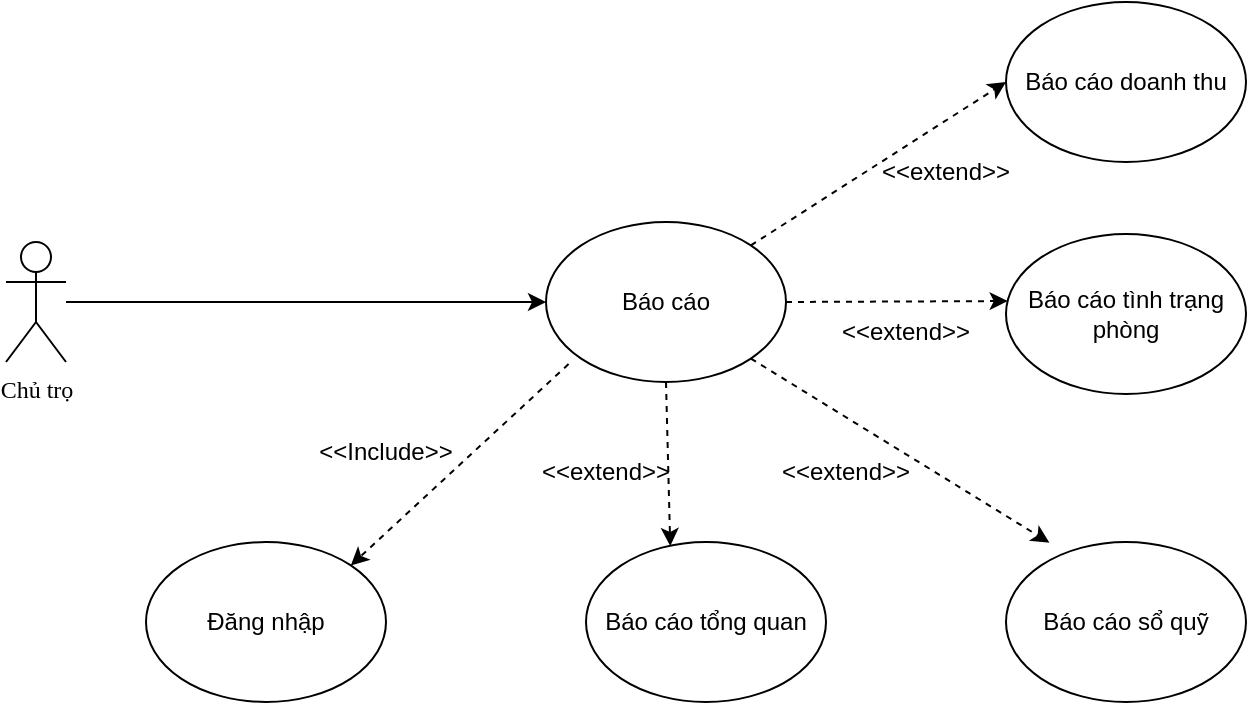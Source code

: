 <mxfile version="22.0.8" type="device">
  <diagram name="Trang-1" id="Qb0HWmg-XKjszT8w-2x8">
    <mxGraphModel dx="1118" dy="604" grid="1" gridSize="10" guides="1" tooltips="1" connect="1" arrows="1" fold="1" page="1" pageScale="1" pageWidth="827" pageHeight="1169" math="0" shadow="0">
      <root>
        <mxCell id="0" />
        <mxCell id="1" parent="0" />
        <mxCell id="3DYBbWeqOP9QFi4pV7LM-2" value="Chủ trọ" style="shape=umlActor;verticalLabelPosition=bottom;verticalAlign=top;html=1;outlineConnect=0;fontFamily=Times New Roman;" vertex="1" parent="1">
          <mxGeometry x="70" y="130" width="30" height="60" as="geometry" />
        </mxCell>
        <mxCell id="3DYBbWeqOP9QFi4pV7LM-3" value="Báo cáo" style="ellipse;whiteSpace=wrap;html=1;" vertex="1" parent="1">
          <mxGeometry x="340" y="120" width="120" height="80" as="geometry" />
        </mxCell>
        <mxCell id="3DYBbWeqOP9QFi4pV7LM-4" value="Đăng nhập" style="ellipse;whiteSpace=wrap;html=1;" vertex="1" parent="1">
          <mxGeometry x="140" y="280" width="120" height="80" as="geometry" />
        </mxCell>
        <mxCell id="3DYBbWeqOP9QFi4pV7LM-5" value="Báo cáo tổng quan" style="ellipse;whiteSpace=wrap;html=1;" vertex="1" parent="1">
          <mxGeometry x="360" y="280" width="120" height="80" as="geometry" />
        </mxCell>
        <mxCell id="3DYBbWeqOP9QFi4pV7LM-6" value="Báo cáo sổ quỹ" style="ellipse;whiteSpace=wrap;html=1;" vertex="1" parent="1">
          <mxGeometry x="570" y="280" width="120" height="80" as="geometry" />
        </mxCell>
        <mxCell id="3DYBbWeqOP9QFi4pV7LM-7" value="Báo cáo tình trạng phòng" style="ellipse;whiteSpace=wrap;html=1;" vertex="1" parent="1">
          <mxGeometry x="570" y="126" width="120" height="80" as="geometry" />
        </mxCell>
        <mxCell id="3DYBbWeqOP9QFi4pV7LM-8" value="Báo cáo doanh thu" style="ellipse;whiteSpace=wrap;html=1;" vertex="1" parent="1">
          <mxGeometry x="570" y="10" width="120" height="80" as="geometry" />
        </mxCell>
        <mxCell id="3DYBbWeqOP9QFi4pV7LM-9" value="" style="endArrow=classic;html=1;rounded=0;entryX=0;entryY=0.5;entryDx=0;entryDy=0;" edge="1" parent="1" source="3DYBbWeqOP9QFi4pV7LM-2" target="3DYBbWeqOP9QFi4pV7LM-3">
          <mxGeometry width="50" height="50" relative="1" as="geometry">
            <mxPoint x="390" y="240" as="sourcePoint" />
            <mxPoint x="440" y="190" as="targetPoint" />
          </mxGeometry>
        </mxCell>
        <mxCell id="3DYBbWeqOP9QFi4pV7LM-10" value="" style="endArrow=classic;html=1;rounded=0;exitX=0.094;exitY=0.888;exitDx=0;exitDy=0;exitPerimeter=0;entryX=1;entryY=0;entryDx=0;entryDy=0;dashed=1;" edge="1" parent="1" source="3DYBbWeqOP9QFi4pV7LM-3" target="3DYBbWeqOP9QFi4pV7LM-4">
          <mxGeometry width="50" height="50" relative="1" as="geometry">
            <mxPoint x="250" y="270" as="sourcePoint" />
            <mxPoint x="300" y="220" as="targetPoint" />
          </mxGeometry>
        </mxCell>
        <mxCell id="3DYBbWeqOP9QFi4pV7LM-11" value="&amp;lt;&amp;lt;Include&amp;gt;&amp;gt;" style="text;html=1;strokeColor=none;fillColor=none;align=center;verticalAlign=middle;whiteSpace=wrap;rounded=0;" vertex="1" parent="1">
          <mxGeometry x="230" y="220" width="60" height="30" as="geometry" />
        </mxCell>
        <mxCell id="3DYBbWeqOP9QFi4pV7LM-12" value="" style="endArrow=classic;html=1;rounded=0;dashed=1;entryX=0.351;entryY=0.025;entryDx=0;entryDy=0;entryPerimeter=0;" edge="1" parent="1" target="3DYBbWeqOP9QFi4pV7LM-5">
          <mxGeometry width="50" height="50" relative="1" as="geometry">
            <mxPoint x="400" y="200" as="sourcePoint" />
            <mxPoint x="396" y="280" as="targetPoint" />
          </mxGeometry>
        </mxCell>
        <mxCell id="3DYBbWeqOP9QFi4pV7LM-13" value="" style="endArrow=classic;html=1;rounded=0;dashed=1;entryX=0.181;entryY=0.004;entryDx=0;entryDy=0;entryPerimeter=0;exitX=1;exitY=1;exitDx=0;exitDy=0;" edge="1" parent="1" source="3DYBbWeqOP9QFi4pV7LM-3" target="3DYBbWeqOP9QFi4pV7LM-6">
          <mxGeometry width="50" height="50" relative="1" as="geometry">
            <mxPoint x="410" y="210" as="sourcePoint" />
            <mxPoint x="412" y="292" as="targetPoint" />
          </mxGeometry>
        </mxCell>
        <mxCell id="3DYBbWeqOP9QFi4pV7LM-14" value="" style="endArrow=classic;html=1;rounded=0;dashed=1;entryX=0.007;entryY=0.419;entryDx=0;entryDy=0;entryPerimeter=0;exitX=1;exitY=0.5;exitDx=0;exitDy=0;" edge="1" parent="1" source="3DYBbWeqOP9QFi4pV7LM-3" target="3DYBbWeqOP9QFi4pV7LM-7">
          <mxGeometry width="50" height="50" relative="1" as="geometry">
            <mxPoint x="420" y="220" as="sourcePoint" />
            <mxPoint x="422" y="302" as="targetPoint" />
          </mxGeometry>
        </mxCell>
        <mxCell id="3DYBbWeqOP9QFi4pV7LM-15" value="" style="endArrow=classic;html=1;rounded=0;dashed=1;entryX=0;entryY=0.5;entryDx=0;entryDy=0;exitX=1;exitY=0;exitDx=0;exitDy=0;" edge="1" parent="1" source="3DYBbWeqOP9QFi4pV7LM-3" target="3DYBbWeqOP9QFi4pV7LM-8">
          <mxGeometry width="50" height="50" relative="1" as="geometry">
            <mxPoint x="430" y="230" as="sourcePoint" />
            <mxPoint x="432" y="312" as="targetPoint" />
          </mxGeometry>
        </mxCell>
        <mxCell id="3DYBbWeqOP9QFi4pV7LM-16" value="&amp;lt;&amp;lt;extend&amp;gt;&amp;gt;" style="text;html=1;strokeColor=none;fillColor=none;align=center;verticalAlign=middle;whiteSpace=wrap;rounded=0;" vertex="1" parent="1">
          <mxGeometry x="340" y="230" width="60" height="30" as="geometry" />
        </mxCell>
        <mxCell id="3DYBbWeqOP9QFi4pV7LM-17" value="&amp;lt;&amp;lt;extend&amp;gt;&amp;gt;" style="text;html=1;strokeColor=none;fillColor=none;align=center;verticalAlign=middle;whiteSpace=wrap;rounded=0;" vertex="1" parent="1">
          <mxGeometry x="460" y="230" width="60" height="30" as="geometry" />
        </mxCell>
        <mxCell id="3DYBbWeqOP9QFi4pV7LM-18" value="&amp;lt;&amp;lt;extend&amp;gt;&amp;gt;" style="text;html=1;strokeColor=none;fillColor=none;align=center;verticalAlign=middle;whiteSpace=wrap;rounded=0;" vertex="1" parent="1">
          <mxGeometry x="490" y="160" width="60" height="30" as="geometry" />
        </mxCell>
        <mxCell id="3DYBbWeqOP9QFi4pV7LM-19" value="&amp;lt;&amp;lt;extend&amp;gt;&amp;gt;" style="text;html=1;strokeColor=none;fillColor=none;align=center;verticalAlign=middle;whiteSpace=wrap;rounded=0;" vertex="1" parent="1">
          <mxGeometry x="510" y="80" width="60" height="30" as="geometry" />
        </mxCell>
      </root>
    </mxGraphModel>
  </diagram>
</mxfile>

